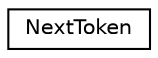 digraph "类继承关系图"
{
  edge [fontname="Helvetica",fontsize="10",labelfontname="Helvetica",labelfontsize="10"];
  node [fontname="Helvetica",fontsize="10",shape=record];
  rankdir="LR";
  Node1 [label="NextToken",height=0.2,width=0.4,color="black", fillcolor="white", style="filled",URL="$struct_next_token.html"];
}
